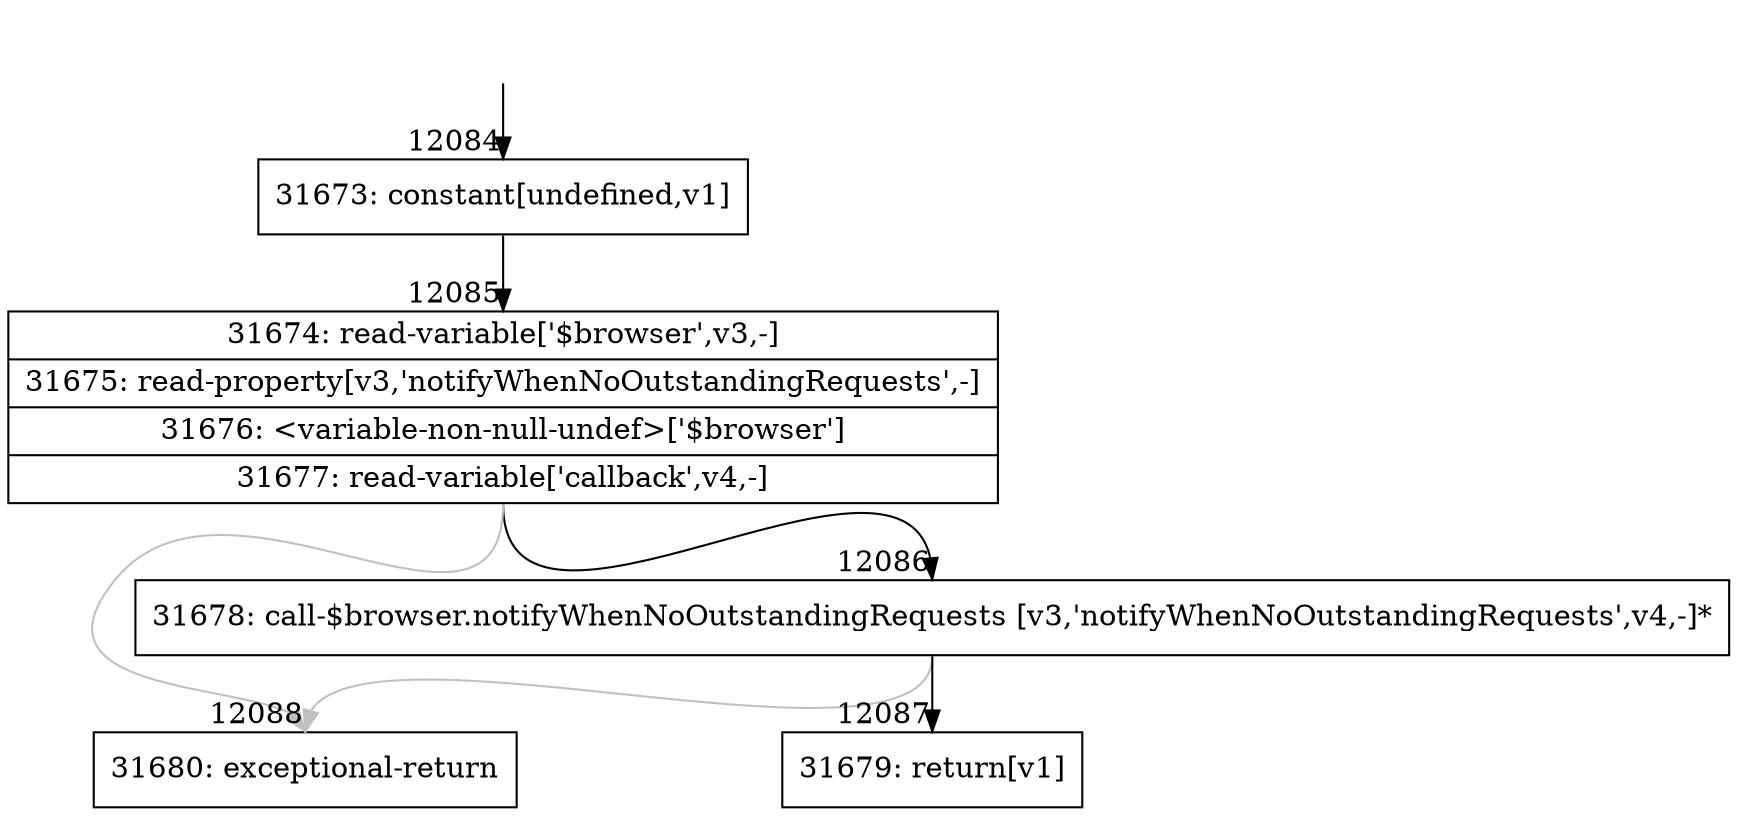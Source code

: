 digraph {
rankdir="TD"
BB_entry940[shape=none,label=""];
BB_entry940 -> BB12084 [tailport=s, headport=n, headlabel="    12084"]
BB12084 [shape=record label="{31673: constant[undefined,v1]}" ] 
BB12084 -> BB12085 [tailport=s, headport=n, headlabel="      12085"]
BB12085 [shape=record label="{31674: read-variable['$browser',v3,-]|31675: read-property[v3,'notifyWhenNoOutstandingRequests',-]|31676: \<variable-non-null-undef\>['$browser']|31677: read-variable['callback',v4,-]}" ] 
BB12085 -> BB12086 [tailport=s, headport=n, headlabel="      12086"]
BB12085 -> BB12088 [tailport=s, headport=n, color=gray, headlabel="      12088"]
BB12086 [shape=record label="{31678: call-$browser.notifyWhenNoOutstandingRequests [v3,'notifyWhenNoOutstandingRequests',v4,-]*}" ] 
BB12086 -> BB12087 [tailport=s, headport=n, headlabel="      12087"]
BB12086 -> BB12088 [tailport=s, headport=n, color=gray]
BB12087 [shape=record label="{31679: return[v1]}" ] 
BB12088 [shape=record label="{31680: exceptional-return}" ] 
//#$~ 17653
}
